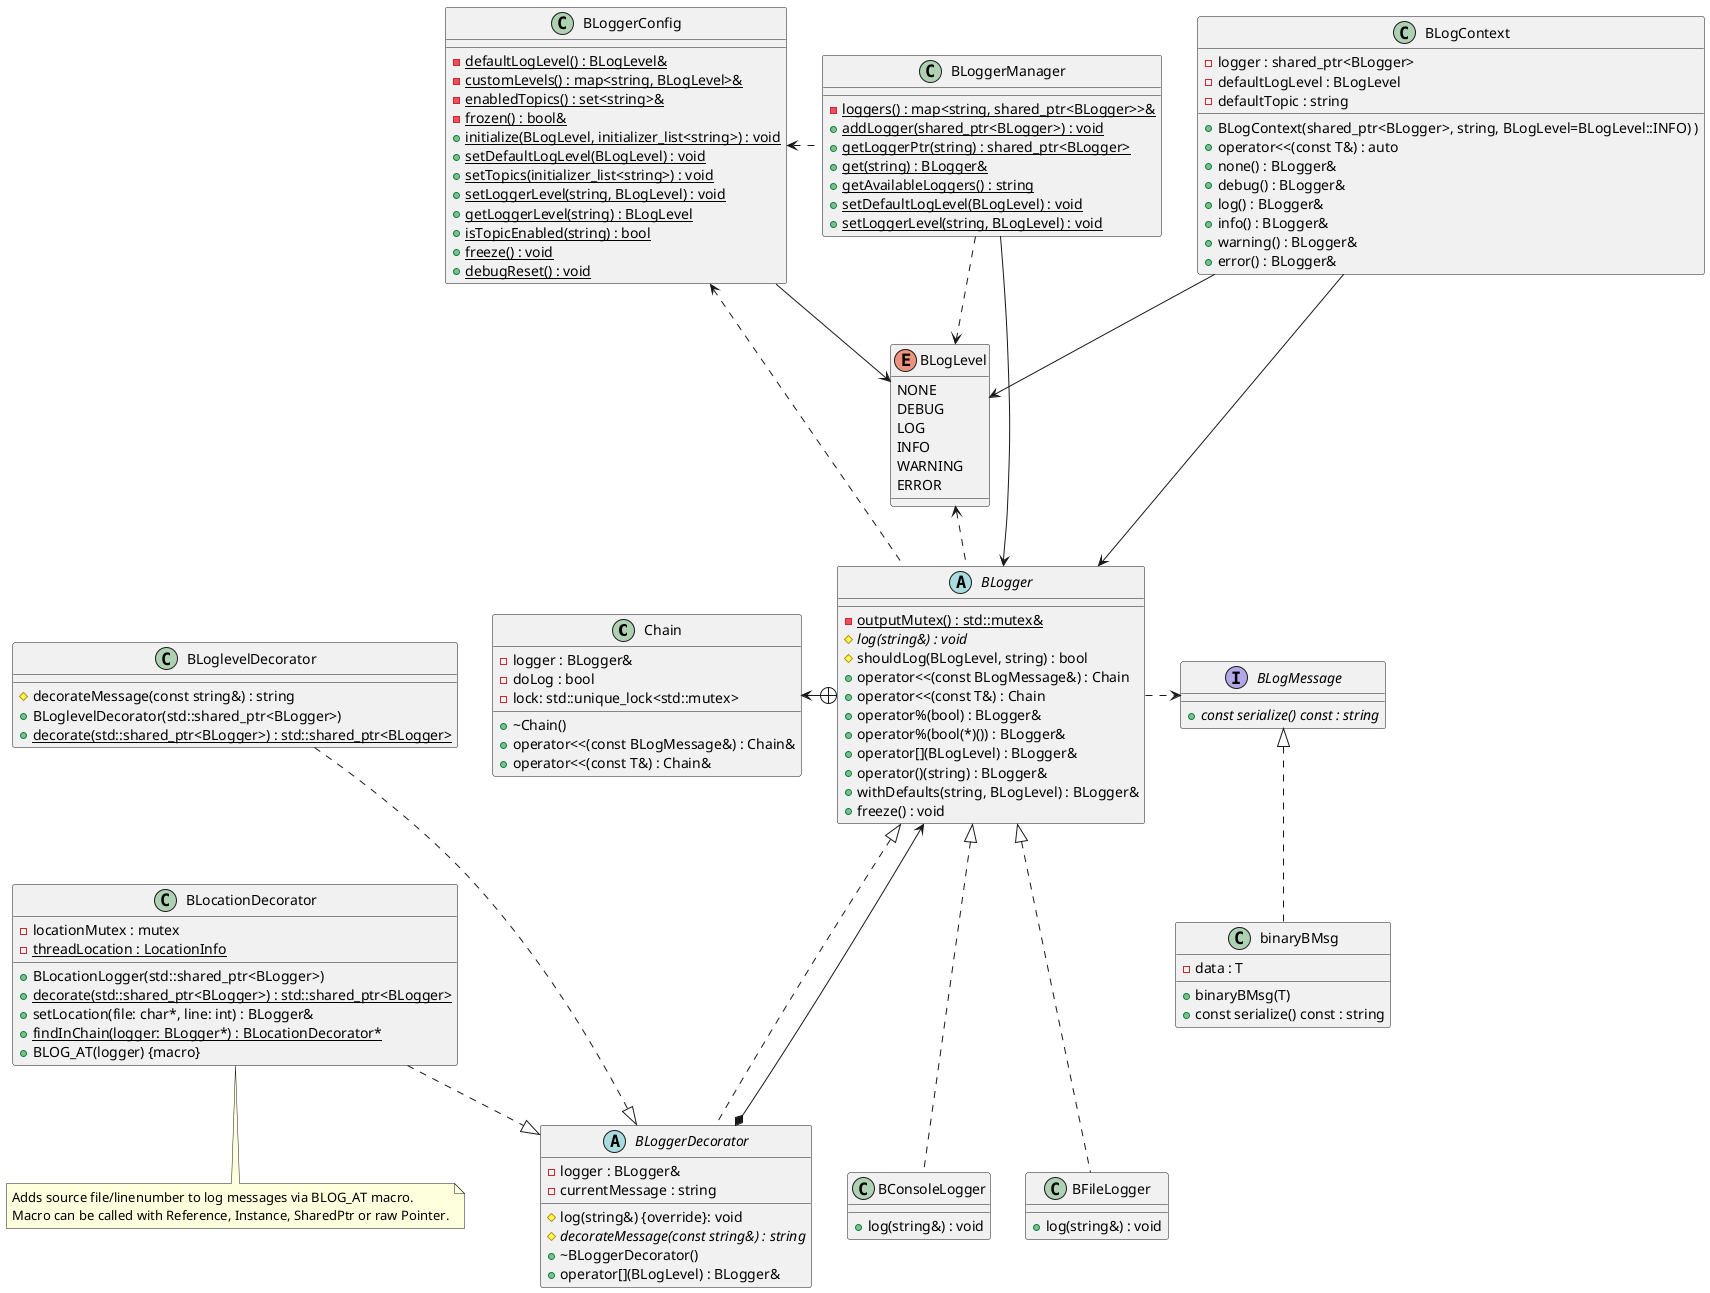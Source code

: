 @startuml BLogger

class Chain {
    - logger : BLogger&
    - doLog : bool
    - lock: std::unique_lock<std::mutex>
    + ~Chain()
    + operator<<(const BLogMessage&) : Chain&
    + operator<<(const T&) : Chain&
}

class BConsoleLogger {
    + log(string&) : void
}

class BFileLogger {
    + log(string&) : void
}

abstract class BLogger {
    - {static} outputMutex() : std::mutex&
    # {abstract} log(string&) : void
    # shouldLog(BLogLevel, string) : bool
    + operator<<(const BLogMessage&) : Chain
    + operator<<(const T&) : Chain
    + operator%(bool) : BLogger&
    + operator%(bool(*)()) : BLogger&
    + operator[](BLogLevel) : BLogger&
    + operator()(string) : BLogger&
    + withDefaults(string, BLogLevel) : BLogger&
    + freeze() : void
}

class BLogContext {
    - logger : shared_ptr<BLogger>
    - defaultLogLevel : BLogLevel
    - defaultTopic : string
    + BLogContext(shared_ptr<BLogger>, string, BLogLevel=BLogLevel::INFO) )
    + operator<<(const T&) : auto
    + none() : BLogger& 
    + debug() : BLogger& 
    + log() : BLogger& 
    + info() : BLogger& 
    + warning() : BLogger& 
    + error() : BLogger& 
}

class BLoggerManager {
    - {static} loggers() : map<string, shared_ptr<BLogger>>&
    + {static} addLogger(shared_ptr<BLogger>) : void
    + {static} getLoggerPtr(string) : shared_ptr<BLogger>
    + {static} get(string) : BLogger&
    + {static} getAvailableLoggers() : string
    + {static} setDefaultLogLevel(BLogLevel) : void
    + {static} setLoggerLevel(string, BLogLevel) : void
}

enum BLogLevel {
    NONE
    DEBUG
    LOG
    INFO
    WARNING
    ERROR
}


interface BLogMessage {
    + {abstract} const serialize() const : string
}

class binaryBMsg {
    - data : T
    + binaryBMsg(T)
    + const serialize() const : string
}

class BLoggerConfig {
    - {static} defaultLogLevel() : BLogLevel&
    - {static} customLevels() : map<string, BLogLevel>&
    - {static} enabledTopics() : set<string>&
    - {static} frozen() : bool&
    + {static} initialize(BLogLevel, initializer_list<string>) : void
    + {static} setDefaultLogLevel(BLogLevel) : void
    + {static} setTopics(initializer_list<string>) : void
    + {static} setLoggerLevel(string, BLogLevel) : void
    + {static} getLoggerLevel(string) : BLogLevel
    + {static} isTopicEnabled(string) : bool
    + {static} freeze() : void
    + {static} debugReset() : void
}

abstract class BLoggerDecorator {
    - logger : BLogger&
    - currentMessage : string
    # log(string&) {override}: void
    # {abstract} decorateMessage(const string&) : string
    + ~BLoggerDecorator()
    + operator[](BLogLevel) : BLogger&
}
 
class BLocationDecorator { 
    - locationMutex : mutex
    - {static} threadLocation : LocationInfo
    + BLocationLogger(std::shared_ptr<BLogger>)
    + {static} decorate(std::shared_ptr<BLogger>) : std::shared_ptr<BLogger> 
    + setLocation(file: char*, line: int) : BLogger&
    + {static} findInChain(logger: BLogger*) : BLocationDecorator*
    + BLOG_AT(logger) {macro}
}

class BLoglevelDecorator {
    # decorateMessage(const string&) : string
    + BLoglevelDecorator(std::shared_ptr<BLogger>)
    + {static} decorate(std::shared_ptr<BLogger>) : std::shared_ptr<BLogger> 
}

note bottom of BLocationDecorator: Adds source file/linenumber to log messages via BLOG_AT macro.\nMacro can be called with Reference, Instance, SharedPtr or raw Pointer.

BLogger +-left--> Chain
BLogger .> BLogMessage
BLogger <|... BLoggerDecorator
BLocationDecorator .right|> BLoggerDecorator
BLoggerDecorator -[hidden]right- BConsoleLogger
BLoglevelDecorator ...|> BLoggerDecorator
BLoglevelDecorator -[hidden]down- BLocationDecorator
BLoglevelDecorator -[hidden]- BLocationDecorator
BLogger <|... BFileLogger
BLogger <|... BConsoleLogger
BLoggerDecorator *---> BLogger
BLoggerDecorator -[hidden] BConsoleLogger
BLogMessage <|.. binaryBMsg
BLogContext -down-> BLogger
BLoggerManager --down-> BLogger
BLoggerConfig <.. BLogger
BLoggerConfig <. BLoggerManager
BLoggerConfig --> BLogLevel
BLoggerManager ..> BLogLevel
BLogger .up.> BLogLevel
BLogContext --> BLogLevel
@enduml

